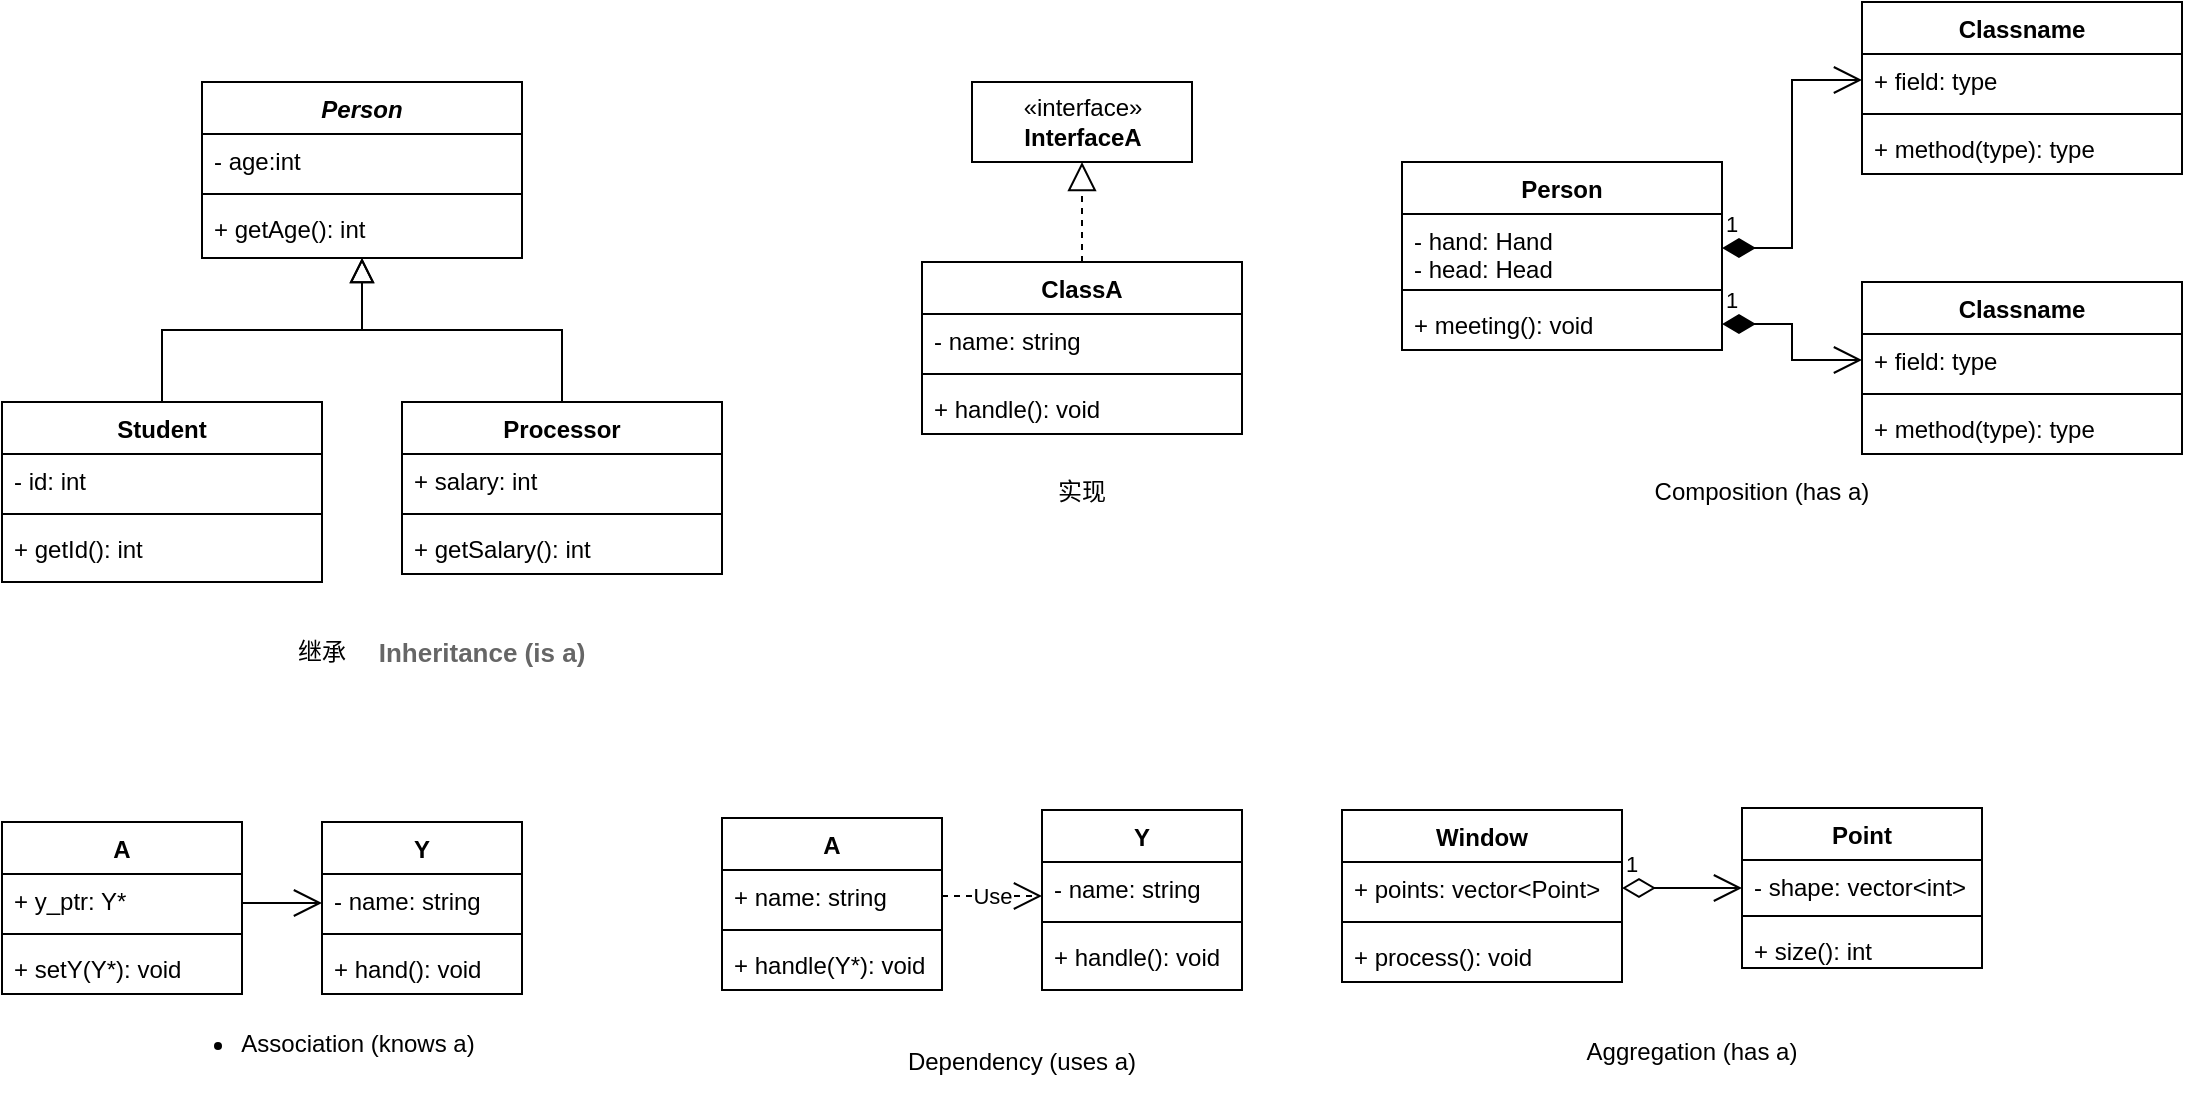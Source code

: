 <mxfile version="20.2.7" type="github">
  <diagram id="C5RBs43oDa-KdzZeNtuy" name="Page-1">
    <mxGraphModel dx="946" dy="645" grid="1" gridSize="10" guides="1" tooltips="1" connect="1" arrows="1" fold="1" page="1" pageScale="1" pageWidth="827" pageHeight="1169" math="0" shadow="0">
      <root>
        <mxCell id="WIyWlLk6GJQsqaUBKTNV-0" />
        <mxCell id="WIyWlLk6GJQsqaUBKTNV-1" parent="WIyWlLk6GJQsqaUBKTNV-0" />
        <mxCell id="zkfFHV4jXpPFQw0GAbJ--0" value="Person" style="swimlane;fontStyle=3;align=center;verticalAlign=top;childLayout=stackLayout;horizontal=1;startSize=26;horizontalStack=0;resizeParent=1;resizeLast=0;collapsible=1;marginBottom=0;rounded=0;shadow=0;strokeWidth=1;" parent="WIyWlLk6GJQsqaUBKTNV-1" vertex="1">
          <mxGeometry x="220" y="170" width="160" height="88" as="geometry">
            <mxRectangle x="230" y="140" width="160" height="26" as="alternateBounds" />
          </mxGeometry>
        </mxCell>
        <mxCell id="zkfFHV4jXpPFQw0GAbJ--3" value="- age:int" style="text;align=left;verticalAlign=top;spacingLeft=4;spacingRight=4;overflow=hidden;rotatable=0;points=[[0,0.5],[1,0.5]];portConstraint=eastwest;rounded=0;shadow=0;html=0;" parent="zkfFHV4jXpPFQw0GAbJ--0" vertex="1">
          <mxGeometry y="26" width="160" height="26" as="geometry" />
        </mxCell>
        <mxCell id="zkfFHV4jXpPFQw0GAbJ--4" value="" style="line;html=1;strokeWidth=1;align=left;verticalAlign=middle;spacingTop=-1;spacingLeft=3;spacingRight=3;rotatable=0;labelPosition=right;points=[];portConstraint=eastwest;" parent="zkfFHV4jXpPFQw0GAbJ--0" vertex="1">
          <mxGeometry y="52" width="160" height="8" as="geometry" />
        </mxCell>
        <mxCell id="zkfFHV4jXpPFQw0GAbJ--5" value="+ getAge(): int" style="text;align=left;verticalAlign=top;spacingLeft=4;spacingRight=4;overflow=hidden;rotatable=0;points=[[0,0.5],[1,0.5]];portConstraint=eastwest;" parent="zkfFHV4jXpPFQw0GAbJ--0" vertex="1">
          <mxGeometry y="60" width="160" height="26" as="geometry" />
        </mxCell>
        <mxCell id="zkfFHV4jXpPFQw0GAbJ--6" value="Student" style="swimlane;fontStyle=1;align=center;verticalAlign=top;childLayout=stackLayout;horizontal=1;startSize=26;horizontalStack=0;resizeParent=1;resizeLast=0;collapsible=1;marginBottom=0;rounded=0;shadow=0;strokeWidth=1;" parent="WIyWlLk6GJQsqaUBKTNV-1" vertex="1">
          <mxGeometry x="120" y="330" width="160" height="90" as="geometry">
            <mxRectangle x="130" y="380" width="160" height="26" as="alternateBounds" />
          </mxGeometry>
        </mxCell>
        <mxCell id="zkfFHV4jXpPFQw0GAbJ--8" value="- id: int" style="text;align=left;verticalAlign=top;spacingLeft=4;spacingRight=4;overflow=hidden;rotatable=0;points=[[0,0.5],[1,0.5]];portConstraint=eastwest;rounded=0;shadow=0;html=0;" parent="zkfFHV4jXpPFQw0GAbJ--6" vertex="1">
          <mxGeometry y="26" width="160" height="26" as="geometry" />
        </mxCell>
        <mxCell id="zkfFHV4jXpPFQw0GAbJ--9" value="" style="line;html=1;strokeWidth=1;align=left;verticalAlign=middle;spacingTop=-1;spacingLeft=3;spacingRight=3;rotatable=0;labelPosition=right;points=[];portConstraint=eastwest;" parent="zkfFHV4jXpPFQw0GAbJ--6" vertex="1">
          <mxGeometry y="52" width="160" height="8" as="geometry" />
        </mxCell>
        <mxCell id="zkfFHV4jXpPFQw0GAbJ--11" value="+ getId(): int" style="text;align=left;verticalAlign=top;spacingLeft=4;spacingRight=4;overflow=hidden;rotatable=0;points=[[0,0.5],[1,0.5]];portConstraint=eastwest;" parent="zkfFHV4jXpPFQw0GAbJ--6" vertex="1">
          <mxGeometry y="60" width="160" height="26" as="geometry" />
        </mxCell>
        <mxCell id="zkfFHV4jXpPFQw0GAbJ--12" value="" style="endArrow=block;endSize=10;endFill=0;shadow=0;strokeWidth=1;rounded=0;edgeStyle=elbowEdgeStyle;elbow=vertical;" parent="WIyWlLk6GJQsqaUBKTNV-1" source="zkfFHV4jXpPFQw0GAbJ--6" target="zkfFHV4jXpPFQw0GAbJ--0" edge="1">
          <mxGeometry width="160" relative="1" as="geometry">
            <mxPoint x="200" y="203" as="sourcePoint" />
            <mxPoint x="200" y="203" as="targetPoint" />
          </mxGeometry>
        </mxCell>
        <mxCell id="zkfFHV4jXpPFQw0GAbJ--16" value="" style="endArrow=block;endSize=10;endFill=0;shadow=0;strokeWidth=1;rounded=0;edgeStyle=elbowEdgeStyle;elbow=vertical;exitX=0.5;exitY=0;exitDx=0;exitDy=0;" parent="WIyWlLk6GJQsqaUBKTNV-1" source="skb5dMRM40Wmm3iBXiT8-2" target="zkfFHV4jXpPFQw0GAbJ--0" edge="1">
          <mxGeometry width="160" relative="1" as="geometry">
            <mxPoint x="430" y="330" as="sourcePoint" />
            <mxPoint x="310" y="271" as="targetPoint" />
            <Array as="points">
              <mxPoint x="400" y="294" />
            </Array>
          </mxGeometry>
        </mxCell>
        <mxCell id="skb5dMRM40Wmm3iBXiT8-2" value="Processor" style="swimlane;fontStyle=1;align=center;verticalAlign=top;childLayout=stackLayout;horizontal=1;startSize=26;horizontalStack=0;resizeParent=1;resizeParentMax=0;resizeLast=0;collapsible=1;marginBottom=0;" vertex="1" parent="WIyWlLk6GJQsqaUBKTNV-1">
          <mxGeometry x="320" y="330" width="160" height="86" as="geometry" />
        </mxCell>
        <mxCell id="skb5dMRM40Wmm3iBXiT8-3" value="+ salary: int" style="text;strokeColor=none;fillColor=none;align=left;verticalAlign=top;spacingLeft=4;spacingRight=4;overflow=hidden;rotatable=0;points=[[0,0.5],[1,0.5]];portConstraint=eastwest;" vertex="1" parent="skb5dMRM40Wmm3iBXiT8-2">
          <mxGeometry y="26" width="160" height="26" as="geometry" />
        </mxCell>
        <mxCell id="skb5dMRM40Wmm3iBXiT8-4" value="" style="line;strokeWidth=1;fillColor=none;align=left;verticalAlign=middle;spacingTop=-1;spacingLeft=3;spacingRight=3;rotatable=0;labelPosition=right;points=[];portConstraint=eastwest;" vertex="1" parent="skb5dMRM40Wmm3iBXiT8-2">
          <mxGeometry y="52" width="160" height="8" as="geometry" />
        </mxCell>
        <mxCell id="skb5dMRM40Wmm3iBXiT8-5" value="+ getSalary(): int" style="text;strokeColor=none;fillColor=none;align=left;verticalAlign=top;spacingLeft=4;spacingRight=4;overflow=hidden;rotatable=0;points=[[0,0.5],[1,0.5]];portConstraint=eastwest;" vertex="1" parent="skb5dMRM40Wmm3iBXiT8-2">
          <mxGeometry y="60" width="160" height="26" as="geometry" />
        </mxCell>
        <mxCell id="skb5dMRM40Wmm3iBXiT8-6" value="继承" style="text;html=1;strokeColor=none;fillColor=none;align=center;verticalAlign=middle;whiteSpace=wrap;rounded=0;" vertex="1" parent="WIyWlLk6GJQsqaUBKTNV-1">
          <mxGeometry x="250" y="440" width="60" height="30" as="geometry" />
        </mxCell>
        <mxCell id="skb5dMRM40Wmm3iBXiT8-7" value="«interface»&lt;br&gt;&lt;b&gt;InterfaceA&lt;/b&gt;" style="html=1;" vertex="1" parent="WIyWlLk6GJQsqaUBKTNV-1">
          <mxGeometry x="605" y="170" width="110" height="40" as="geometry" />
        </mxCell>
        <mxCell id="skb5dMRM40Wmm3iBXiT8-8" value="ClassA" style="swimlane;fontStyle=1;align=center;verticalAlign=top;childLayout=stackLayout;horizontal=1;startSize=26;horizontalStack=0;resizeParent=1;resizeParentMax=0;resizeLast=0;collapsible=1;marginBottom=0;" vertex="1" parent="WIyWlLk6GJQsqaUBKTNV-1">
          <mxGeometry x="580" y="260" width="160" height="86" as="geometry" />
        </mxCell>
        <mxCell id="skb5dMRM40Wmm3iBXiT8-9" value="- name: string" style="text;strokeColor=none;fillColor=none;align=left;verticalAlign=top;spacingLeft=4;spacingRight=4;overflow=hidden;rotatable=0;points=[[0,0.5],[1,0.5]];portConstraint=eastwest;" vertex="1" parent="skb5dMRM40Wmm3iBXiT8-8">
          <mxGeometry y="26" width="160" height="26" as="geometry" />
        </mxCell>
        <mxCell id="skb5dMRM40Wmm3iBXiT8-10" value="" style="line;strokeWidth=1;fillColor=none;align=left;verticalAlign=middle;spacingTop=-1;spacingLeft=3;spacingRight=3;rotatable=0;labelPosition=right;points=[];portConstraint=eastwest;" vertex="1" parent="skb5dMRM40Wmm3iBXiT8-8">
          <mxGeometry y="52" width="160" height="8" as="geometry" />
        </mxCell>
        <mxCell id="skb5dMRM40Wmm3iBXiT8-11" value="+ handle(): void" style="text;strokeColor=none;fillColor=none;align=left;verticalAlign=top;spacingLeft=4;spacingRight=4;overflow=hidden;rotatable=0;points=[[0,0.5],[1,0.5]];portConstraint=eastwest;" vertex="1" parent="skb5dMRM40Wmm3iBXiT8-8">
          <mxGeometry y="60" width="160" height="26" as="geometry" />
        </mxCell>
        <mxCell id="skb5dMRM40Wmm3iBXiT8-12" value="" style="endArrow=block;dashed=1;endFill=0;endSize=12;html=1;rounded=0;exitX=0.5;exitY=0;exitDx=0;exitDy=0;entryX=0.5;entryY=1;entryDx=0;entryDy=0;" edge="1" parent="WIyWlLk6GJQsqaUBKTNV-1" source="skb5dMRM40Wmm3iBXiT8-8" target="skb5dMRM40Wmm3iBXiT8-7">
          <mxGeometry width="160" relative="1" as="geometry">
            <mxPoint x="665" y="250" as="sourcePoint" />
            <mxPoint x="664.5" y="210" as="targetPoint" />
          </mxGeometry>
        </mxCell>
        <mxCell id="skb5dMRM40Wmm3iBXiT8-13" value="实现" style="text;html=1;strokeColor=none;fillColor=none;align=center;verticalAlign=middle;whiteSpace=wrap;rounded=0;" vertex="1" parent="WIyWlLk6GJQsqaUBKTNV-1">
          <mxGeometry x="630" y="360" width="60" height="30" as="geometry" />
        </mxCell>
        <mxCell id="skb5dMRM40Wmm3iBXiT8-14" value="Person" style="swimlane;fontStyle=1;align=center;verticalAlign=top;childLayout=stackLayout;horizontal=1;startSize=26;horizontalStack=0;resizeParent=1;resizeParentMax=0;resizeLast=0;collapsible=1;marginBottom=0;" vertex="1" parent="WIyWlLk6GJQsqaUBKTNV-1">
          <mxGeometry x="820" y="210" width="160" height="94" as="geometry" />
        </mxCell>
        <mxCell id="skb5dMRM40Wmm3iBXiT8-15" value="- hand: Hand&#xa;- head: Head" style="text;strokeColor=none;fillColor=none;align=left;verticalAlign=top;spacingLeft=4;spacingRight=4;overflow=hidden;rotatable=0;points=[[0,0.5],[1,0.5]];portConstraint=eastwest;" vertex="1" parent="skb5dMRM40Wmm3iBXiT8-14">
          <mxGeometry y="26" width="160" height="34" as="geometry" />
        </mxCell>
        <mxCell id="skb5dMRM40Wmm3iBXiT8-16" value="" style="line;strokeWidth=1;fillColor=none;align=left;verticalAlign=middle;spacingTop=-1;spacingLeft=3;spacingRight=3;rotatable=0;labelPosition=right;points=[];portConstraint=eastwest;" vertex="1" parent="skb5dMRM40Wmm3iBXiT8-14">
          <mxGeometry y="60" width="160" height="8" as="geometry" />
        </mxCell>
        <mxCell id="skb5dMRM40Wmm3iBXiT8-17" value="+ meeting(): void" style="text;strokeColor=none;fillColor=none;align=left;verticalAlign=top;spacingLeft=4;spacingRight=4;overflow=hidden;rotatable=0;points=[[0,0.5],[1,0.5]];portConstraint=eastwest;" vertex="1" parent="skb5dMRM40Wmm3iBXiT8-14">
          <mxGeometry y="68" width="160" height="26" as="geometry" />
        </mxCell>
        <mxCell id="skb5dMRM40Wmm3iBXiT8-18" value="Classname" style="swimlane;fontStyle=1;align=center;verticalAlign=top;childLayout=stackLayout;horizontal=1;startSize=26;horizontalStack=0;resizeParent=1;resizeParentMax=0;resizeLast=0;collapsible=1;marginBottom=0;" vertex="1" parent="WIyWlLk6GJQsqaUBKTNV-1">
          <mxGeometry x="1050" y="130" width="160" height="86" as="geometry" />
        </mxCell>
        <mxCell id="skb5dMRM40Wmm3iBXiT8-19" value="+ field: type" style="text;strokeColor=none;fillColor=none;align=left;verticalAlign=top;spacingLeft=4;spacingRight=4;overflow=hidden;rotatable=0;points=[[0,0.5],[1,0.5]];portConstraint=eastwest;" vertex="1" parent="skb5dMRM40Wmm3iBXiT8-18">
          <mxGeometry y="26" width="160" height="26" as="geometry" />
        </mxCell>
        <mxCell id="skb5dMRM40Wmm3iBXiT8-20" value="" style="line;strokeWidth=1;fillColor=none;align=left;verticalAlign=middle;spacingTop=-1;spacingLeft=3;spacingRight=3;rotatable=0;labelPosition=right;points=[];portConstraint=eastwest;" vertex="1" parent="skb5dMRM40Wmm3iBXiT8-18">
          <mxGeometry y="52" width="160" height="8" as="geometry" />
        </mxCell>
        <mxCell id="skb5dMRM40Wmm3iBXiT8-21" value="+ method(type): type" style="text;strokeColor=none;fillColor=none;align=left;verticalAlign=top;spacingLeft=4;spacingRight=4;overflow=hidden;rotatable=0;points=[[0,0.5],[1,0.5]];portConstraint=eastwest;" vertex="1" parent="skb5dMRM40Wmm3iBXiT8-18">
          <mxGeometry y="60" width="160" height="26" as="geometry" />
        </mxCell>
        <mxCell id="skb5dMRM40Wmm3iBXiT8-22" value="Classname" style="swimlane;fontStyle=1;align=center;verticalAlign=top;childLayout=stackLayout;horizontal=1;startSize=26;horizontalStack=0;resizeParent=1;resizeParentMax=0;resizeLast=0;collapsible=1;marginBottom=0;" vertex="1" parent="WIyWlLk6GJQsqaUBKTNV-1">
          <mxGeometry x="1050" y="270" width="160" height="86" as="geometry" />
        </mxCell>
        <mxCell id="skb5dMRM40Wmm3iBXiT8-23" value="+ field: type" style="text;strokeColor=none;fillColor=none;align=left;verticalAlign=top;spacingLeft=4;spacingRight=4;overflow=hidden;rotatable=0;points=[[0,0.5],[1,0.5]];portConstraint=eastwest;" vertex="1" parent="skb5dMRM40Wmm3iBXiT8-22">
          <mxGeometry y="26" width="160" height="26" as="geometry" />
        </mxCell>
        <mxCell id="skb5dMRM40Wmm3iBXiT8-24" value="" style="line;strokeWidth=1;fillColor=none;align=left;verticalAlign=middle;spacingTop=-1;spacingLeft=3;spacingRight=3;rotatable=0;labelPosition=right;points=[];portConstraint=eastwest;" vertex="1" parent="skb5dMRM40Wmm3iBXiT8-22">
          <mxGeometry y="52" width="160" height="8" as="geometry" />
        </mxCell>
        <mxCell id="skb5dMRM40Wmm3iBXiT8-25" value="+ method(type): type" style="text;strokeColor=none;fillColor=none;align=left;verticalAlign=top;spacingLeft=4;spacingRight=4;overflow=hidden;rotatable=0;points=[[0,0.5],[1,0.5]];portConstraint=eastwest;" vertex="1" parent="skb5dMRM40Wmm3iBXiT8-22">
          <mxGeometry y="60" width="160" height="26" as="geometry" />
        </mxCell>
        <mxCell id="skb5dMRM40Wmm3iBXiT8-26" value="A" style="swimlane;fontStyle=1;align=center;verticalAlign=top;childLayout=stackLayout;horizontal=1;startSize=26;horizontalStack=0;resizeParent=1;resizeParentMax=0;resizeLast=0;collapsible=1;marginBottom=0;" vertex="1" parent="WIyWlLk6GJQsqaUBKTNV-1">
          <mxGeometry x="120" y="540" width="120" height="86" as="geometry" />
        </mxCell>
        <mxCell id="skb5dMRM40Wmm3iBXiT8-27" value="+ y_ptr: Y*" style="text;strokeColor=none;fillColor=none;align=left;verticalAlign=top;spacingLeft=4;spacingRight=4;overflow=hidden;rotatable=0;points=[[0,0.5],[1,0.5]];portConstraint=eastwest;" vertex="1" parent="skb5dMRM40Wmm3iBXiT8-26">
          <mxGeometry y="26" width="120" height="26" as="geometry" />
        </mxCell>
        <mxCell id="skb5dMRM40Wmm3iBXiT8-28" value="" style="line;strokeWidth=1;fillColor=none;align=left;verticalAlign=middle;spacingTop=-1;spacingLeft=3;spacingRight=3;rotatable=0;labelPosition=right;points=[];portConstraint=eastwest;" vertex="1" parent="skb5dMRM40Wmm3iBXiT8-26">
          <mxGeometry y="52" width="120" height="8" as="geometry" />
        </mxCell>
        <mxCell id="skb5dMRM40Wmm3iBXiT8-29" value="+ setY(Y*): void" style="text;strokeColor=none;fillColor=none;align=left;verticalAlign=top;spacingLeft=4;spacingRight=4;overflow=hidden;rotatable=0;points=[[0,0.5],[1,0.5]];portConstraint=eastwest;" vertex="1" parent="skb5dMRM40Wmm3iBXiT8-26">
          <mxGeometry y="60" width="120" height="26" as="geometry" />
        </mxCell>
        <mxCell id="skb5dMRM40Wmm3iBXiT8-30" value="Y" style="swimlane;fontStyle=1;align=center;verticalAlign=top;childLayout=stackLayout;horizontal=1;startSize=26;horizontalStack=0;resizeParent=1;resizeParentMax=0;resizeLast=0;collapsible=1;marginBottom=0;" vertex="1" parent="WIyWlLk6GJQsqaUBKTNV-1">
          <mxGeometry x="280" y="540" width="100" height="86" as="geometry" />
        </mxCell>
        <mxCell id="skb5dMRM40Wmm3iBXiT8-31" value="- name: string" style="text;strokeColor=none;fillColor=none;align=left;verticalAlign=top;spacingLeft=4;spacingRight=4;overflow=hidden;rotatable=0;points=[[0,0.5],[1,0.5]];portConstraint=eastwest;" vertex="1" parent="skb5dMRM40Wmm3iBXiT8-30">
          <mxGeometry y="26" width="100" height="26" as="geometry" />
        </mxCell>
        <mxCell id="skb5dMRM40Wmm3iBXiT8-32" value="" style="line;strokeWidth=1;fillColor=none;align=left;verticalAlign=middle;spacingTop=-1;spacingLeft=3;spacingRight=3;rotatable=0;labelPosition=right;points=[];portConstraint=eastwest;" vertex="1" parent="skb5dMRM40Wmm3iBXiT8-30">
          <mxGeometry y="52" width="100" height="8" as="geometry" />
        </mxCell>
        <mxCell id="skb5dMRM40Wmm3iBXiT8-33" value="+ hand(): void" style="text;strokeColor=none;fillColor=none;align=left;verticalAlign=top;spacingLeft=4;spacingRight=4;overflow=hidden;rotatable=0;points=[[0,0.5],[1,0.5]];portConstraint=eastwest;" vertex="1" parent="skb5dMRM40Wmm3iBXiT8-30">
          <mxGeometry y="60" width="100" height="26" as="geometry" />
        </mxCell>
        <mxCell id="skb5dMRM40Wmm3iBXiT8-36" value="&lt;ul style=&quot;box-sizing: border-box; border: 0px; margin: 0px 0px 1.5em 3em; outline: 0px; padding: 0px; vertical-align: baseline; list-style-position: initial; list-style-image: initial; text-align: start;&quot;&gt;&lt;li style=&quot;border: 0px; margin: 0px; outline: 0px; padding: 0px; vertical-align: baseline;&quot;&gt;Association (knows a)&lt;/li&gt;&lt;/ul&gt;" style="text;html=1;strokeColor=none;fillColor=none;align=center;verticalAlign=middle;whiteSpace=wrap;rounded=0;" vertex="1" parent="WIyWlLk6GJQsqaUBKTNV-1">
          <mxGeometry x="195" y="650" width="170" height="20" as="geometry" />
        </mxCell>
        <mxCell id="skb5dMRM40Wmm3iBXiT8-37" value="A" style="swimlane;fontStyle=1;align=center;verticalAlign=top;childLayout=stackLayout;horizontal=1;startSize=26;horizontalStack=0;resizeParent=1;resizeParentMax=0;resizeLast=0;collapsible=1;marginBottom=0;" vertex="1" parent="WIyWlLk6GJQsqaUBKTNV-1">
          <mxGeometry x="480" y="538" width="110" height="86" as="geometry" />
        </mxCell>
        <mxCell id="skb5dMRM40Wmm3iBXiT8-38" value="+ name: string" style="text;strokeColor=none;fillColor=none;align=left;verticalAlign=top;spacingLeft=4;spacingRight=4;overflow=hidden;rotatable=0;points=[[0,0.5],[1,0.5]];portConstraint=eastwest;" vertex="1" parent="skb5dMRM40Wmm3iBXiT8-37">
          <mxGeometry y="26" width="110" height="26" as="geometry" />
        </mxCell>
        <mxCell id="skb5dMRM40Wmm3iBXiT8-39" value="" style="line;strokeWidth=1;fillColor=none;align=left;verticalAlign=middle;spacingTop=-1;spacingLeft=3;spacingRight=3;rotatable=0;labelPosition=right;points=[];portConstraint=eastwest;" vertex="1" parent="skb5dMRM40Wmm3iBXiT8-37">
          <mxGeometry y="52" width="110" height="8" as="geometry" />
        </mxCell>
        <mxCell id="skb5dMRM40Wmm3iBXiT8-40" value="+ handle(Y*): void" style="text;strokeColor=none;fillColor=none;align=left;verticalAlign=top;spacingLeft=4;spacingRight=4;overflow=hidden;rotatable=0;points=[[0,0.5],[1,0.5]];portConstraint=eastwest;" vertex="1" parent="skb5dMRM40Wmm3iBXiT8-37">
          <mxGeometry y="60" width="110" height="26" as="geometry" />
        </mxCell>
        <mxCell id="skb5dMRM40Wmm3iBXiT8-41" value="Y" style="swimlane;fontStyle=1;align=center;verticalAlign=top;childLayout=stackLayout;horizontal=1;startSize=26;horizontalStack=0;resizeParent=1;resizeParentMax=0;resizeLast=0;collapsible=1;marginBottom=0;" vertex="1" parent="WIyWlLk6GJQsqaUBKTNV-1">
          <mxGeometry x="640" y="534" width="100" height="90" as="geometry" />
        </mxCell>
        <mxCell id="skb5dMRM40Wmm3iBXiT8-42" value="- name: string" style="text;strokeColor=none;fillColor=none;align=left;verticalAlign=top;spacingLeft=4;spacingRight=4;overflow=hidden;rotatable=0;points=[[0,0.5],[1,0.5]];portConstraint=eastwest;" vertex="1" parent="skb5dMRM40Wmm3iBXiT8-41">
          <mxGeometry y="26" width="100" height="26" as="geometry" />
        </mxCell>
        <mxCell id="skb5dMRM40Wmm3iBXiT8-44" value="" style="line;strokeWidth=1;fillColor=none;align=left;verticalAlign=middle;spacingTop=-1;spacingLeft=3;spacingRight=3;rotatable=0;labelPosition=right;points=[];portConstraint=eastwest;" vertex="1" parent="skb5dMRM40Wmm3iBXiT8-41">
          <mxGeometry y="52" width="100" height="8" as="geometry" />
        </mxCell>
        <mxCell id="skb5dMRM40Wmm3iBXiT8-45" value="+ handle(): void" style="text;strokeColor=none;fillColor=none;align=left;verticalAlign=top;spacingLeft=4;spacingRight=4;overflow=hidden;rotatable=0;points=[[0,0.5],[1,0.5]];portConstraint=eastwest;" vertex="1" parent="skb5dMRM40Wmm3iBXiT8-41">
          <mxGeometry y="60" width="100" height="30" as="geometry" />
        </mxCell>
        <mxCell id="skb5dMRM40Wmm3iBXiT8-34" value="" style="endArrow=open;endFill=1;endSize=12;html=1;rounded=0;" edge="1" parent="WIyWlLk6GJQsqaUBKTNV-1">
          <mxGeometry width="160" relative="1" as="geometry">
            <mxPoint x="240" y="580.5" as="sourcePoint" />
            <mxPoint x="280" y="580.5" as="targetPoint" />
          </mxGeometry>
        </mxCell>
        <mxCell id="skb5dMRM40Wmm3iBXiT8-47" value="Dependency (uses a)" style="text;html=1;strokeColor=none;fillColor=none;align=center;verticalAlign=middle;whiteSpace=wrap;rounded=0;" vertex="1" parent="WIyWlLk6GJQsqaUBKTNV-1">
          <mxGeometry x="570" y="645" width="120" height="30" as="geometry" />
        </mxCell>
        <mxCell id="skb5dMRM40Wmm3iBXiT8-48" value="Use" style="endArrow=open;endSize=12;dashed=1;html=1;rounded=0;exitX=1;exitY=0.5;exitDx=0;exitDy=0;" edge="1" parent="WIyWlLk6GJQsqaUBKTNV-1" source="skb5dMRM40Wmm3iBXiT8-38">
          <mxGeometry width="160" relative="1" as="geometry">
            <mxPoint x="600" y="480" as="sourcePoint" />
            <mxPoint x="640" y="577" as="targetPoint" />
          </mxGeometry>
        </mxCell>
        <mxCell id="skb5dMRM40Wmm3iBXiT8-49" value="Window" style="swimlane;fontStyle=1;align=center;verticalAlign=top;childLayout=stackLayout;horizontal=1;startSize=26;horizontalStack=0;resizeParent=1;resizeParentMax=0;resizeLast=0;collapsible=1;marginBottom=0;" vertex="1" parent="WIyWlLk6GJQsqaUBKTNV-1">
          <mxGeometry x="790" y="534" width="140" height="86" as="geometry" />
        </mxCell>
        <mxCell id="skb5dMRM40Wmm3iBXiT8-50" value="+ points: vector&lt;Point&gt;" style="text;strokeColor=none;fillColor=none;align=left;verticalAlign=top;spacingLeft=4;spacingRight=4;overflow=hidden;rotatable=0;points=[[0,0.5],[1,0.5]];portConstraint=eastwest;" vertex="1" parent="skb5dMRM40Wmm3iBXiT8-49">
          <mxGeometry y="26" width="140" height="26" as="geometry" />
        </mxCell>
        <mxCell id="skb5dMRM40Wmm3iBXiT8-51" value="" style="line;strokeWidth=1;fillColor=none;align=left;verticalAlign=middle;spacingTop=-1;spacingLeft=3;spacingRight=3;rotatable=0;labelPosition=right;points=[];portConstraint=eastwest;" vertex="1" parent="skb5dMRM40Wmm3iBXiT8-49">
          <mxGeometry y="52" width="140" height="8" as="geometry" />
        </mxCell>
        <mxCell id="skb5dMRM40Wmm3iBXiT8-52" value="+ process(): void" style="text;strokeColor=none;fillColor=none;align=left;verticalAlign=top;spacingLeft=4;spacingRight=4;overflow=hidden;rotatable=0;points=[[0,0.5],[1,0.5]];portConstraint=eastwest;" vertex="1" parent="skb5dMRM40Wmm3iBXiT8-49">
          <mxGeometry y="60" width="140" height="26" as="geometry" />
        </mxCell>
        <mxCell id="skb5dMRM40Wmm3iBXiT8-53" value="Point" style="swimlane;fontStyle=1;align=center;verticalAlign=top;childLayout=stackLayout;horizontal=1;startSize=26;horizontalStack=0;resizeParent=1;resizeParentMax=0;resizeLast=0;collapsible=1;marginBottom=0;" vertex="1" parent="WIyWlLk6GJQsqaUBKTNV-1">
          <mxGeometry x="990" y="533" width="120" height="80" as="geometry" />
        </mxCell>
        <mxCell id="skb5dMRM40Wmm3iBXiT8-54" value="- shape: vector&lt;int&gt;" style="text;strokeColor=none;fillColor=none;align=left;verticalAlign=top;spacingLeft=4;spacingRight=4;overflow=hidden;rotatable=0;points=[[0,0.5],[1,0.5]];portConstraint=eastwest;" vertex="1" parent="skb5dMRM40Wmm3iBXiT8-53">
          <mxGeometry y="26" width="120" height="24" as="geometry" />
        </mxCell>
        <mxCell id="skb5dMRM40Wmm3iBXiT8-55" value="" style="line;strokeWidth=1;fillColor=none;align=left;verticalAlign=middle;spacingTop=-1;spacingLeft=3;spacingRight=3;rotatable=0;labelPosition=right;points=[];portConstraint=eastwest;" vertex="1" parent="skb5dMRM40Wmm3iBXiT8-53">
          <mxGeometry y="50" width="120" height="8" as="geometry" />
        </mxCell>
        <mxCell id="skb5dMRM40Wmm3iBXiT8-56" value="+ size(): int" style="text;strokeColor=none;fillColor=none;align=left;verticalAlign=top;spacingLeft=4;spacingRight=4;overflow=hidden;rotatable=0;points=[[0,0.5],[1,0.5]];portConstraint=eastwest;" vertex="1" parent="skb5dMRM40Wmm3iBXiT8-53">
          <mxGeometry y="58" width="120" height="22" as="geometry" />
        </mxCell>
        <mxCell id="skb5dMRM40Wmm3iBXiT8-57" value="1" style="endArrow=open;html=1;endSize=12;startArrow=diamondThin;startSize=14;startFill=0;edgeStyle=orthogonalEdgeStyle;align=left;verticalAlign=bottom;rounded=0;exitX=1;exitY=0.5;exitDx=0;exitDy=0;" edge="1" parent="WIyWlLk6GJQsqaUBKTNV-1" source="skb5dMRM40Wmm3iBXiT8-50">
          <mxGeometry x="-1" y="3" relative="1" as="geometry">
            <mxPoint x="600" y="480" as="sourcePoint" />
            <mxPoint x="990" y="573" as="targetPoint" />
            <Array as="points">
              <mxPoint x="990" y="573" />
            </Array>
          </mxGeometry>
        </mxCell>
        <mxCell id="skb5dMRM40Wmm3iBXiT8-58" value="1" style="endArrow=open;html=1;endSize=12;startArrow=diamondThin;startSize=14;startFill=1;edgeStyle=orthogonalEdgeStyle;align=left;verticalAlign=bottom;rounded=0;exitX=1;exitY=0.5;exitDx=0;exitDy=0;entryX=0;entryY=0.5;entryDx=0;entryDy=0;" edge="1" parent="WIyWlLk6GJQsqaUBKTNV-1" source="skb5dMRM40Wmm3iBXiT8-17" target="skb5dMRM40Wmm3iBXiT8-23">
          <mxGeometry x="-1" y="3" relative="1" as="geometry">
            <mxPoint x="600" y="480" as="sourcePoint" />
            <mxPoint x="760" y="480" as="targetPoint" />
          </mxGeometry>
        </mxCell>
        <mxCell id="skb5dMRM40Wmm3iBXiT8-59" value="1" style="endArrow=open;html=1;endSize=12;startArrow=diamondThin;startSize=14;startFill=1;edgeStyle=orthogonalEdgeStyle;align=left;verticalAlign=bottom;rounded=0;exitX=1;exitY=0.5;exitDx=0;exitDy=0;entryX=0;entryY=0.5;entryDx=0;entryDy=0;" edge="1" parent="WIyWlLk6GJQsqaUBKTNV-1" source="skb5dMRM40Wmm3iBXiT8-15" target="skb5dMRM40Wmm3iBXiT8-19">
          <mxGeometry x="-1" y="3" relative="1" as="geometry">
            <mxPoint x="990" y="301" as="sourcePoint" />
            <mxPoint x="1060" y="319" as="targetPoint" />
          </mxGeometry>
        </mxCell>
        <mxCell id="skb5dMRM40Wmm3iBXiT8-60" value="Composition (has a)" style="text;html=1;strokeColor=none;fillColor=none;align=center;verticalAlign=middle;whiteSpace=wrap;rounded=0;" vertex="1" parent="WIyWlLk6GJQsqaUBKTNV-1">
          <mxGeometry x="940" y="360" width="120" height="30" as="geometry" />
        </mxCell>
        <mxCell id="skb5dMRM40Wmm3iBXiT8-61" value="Aggregation (has a)" style="text;html=1;strokeColor=none;fillColor=none;align=center;verticalAlign=middle;whiteSpace=wrap;rounded=0;" vertex="1" parent="WIyWlLk6GJQsqaUBKTNV-1">
          <mxGeometry x="910" y="640" width="110" height="30" as="geometry" />
        </mxCell>
        <mxCell id="skb5dMRM40Wmm3iBXiT8-62" value="&lt;span style=&quot;color: rgb(102, 102, 102); font-family: Muli, &amp;quot;Lucida Sans Unicode&amp;quot;, &amp;quot;Lucida Grande&amp;quot;, Verdana, Tahoma, Arial, sans-serif; font-size: 13px; text-align: left; background-color: rgb(255, 255, 255);&quot;&gt;&lt;b&gt;Inheritance (is a)&lt;/b&gt;&lt;/span&gt;" style="text;html=1;strokeColor=none;fillColor=none;align=center;verticalAlign=middle;whiteSpace=wrap;rounded=0;" vertex="1" parent="WIyWlLk6GJQsqaUBKTNV-1">
          <mxGeometry x="300" y="440" width="120" height="30" as="geometry" />
        </mxCell>
      </root>
    </mxGraphModel>
  </diagram>
</mxfile>

